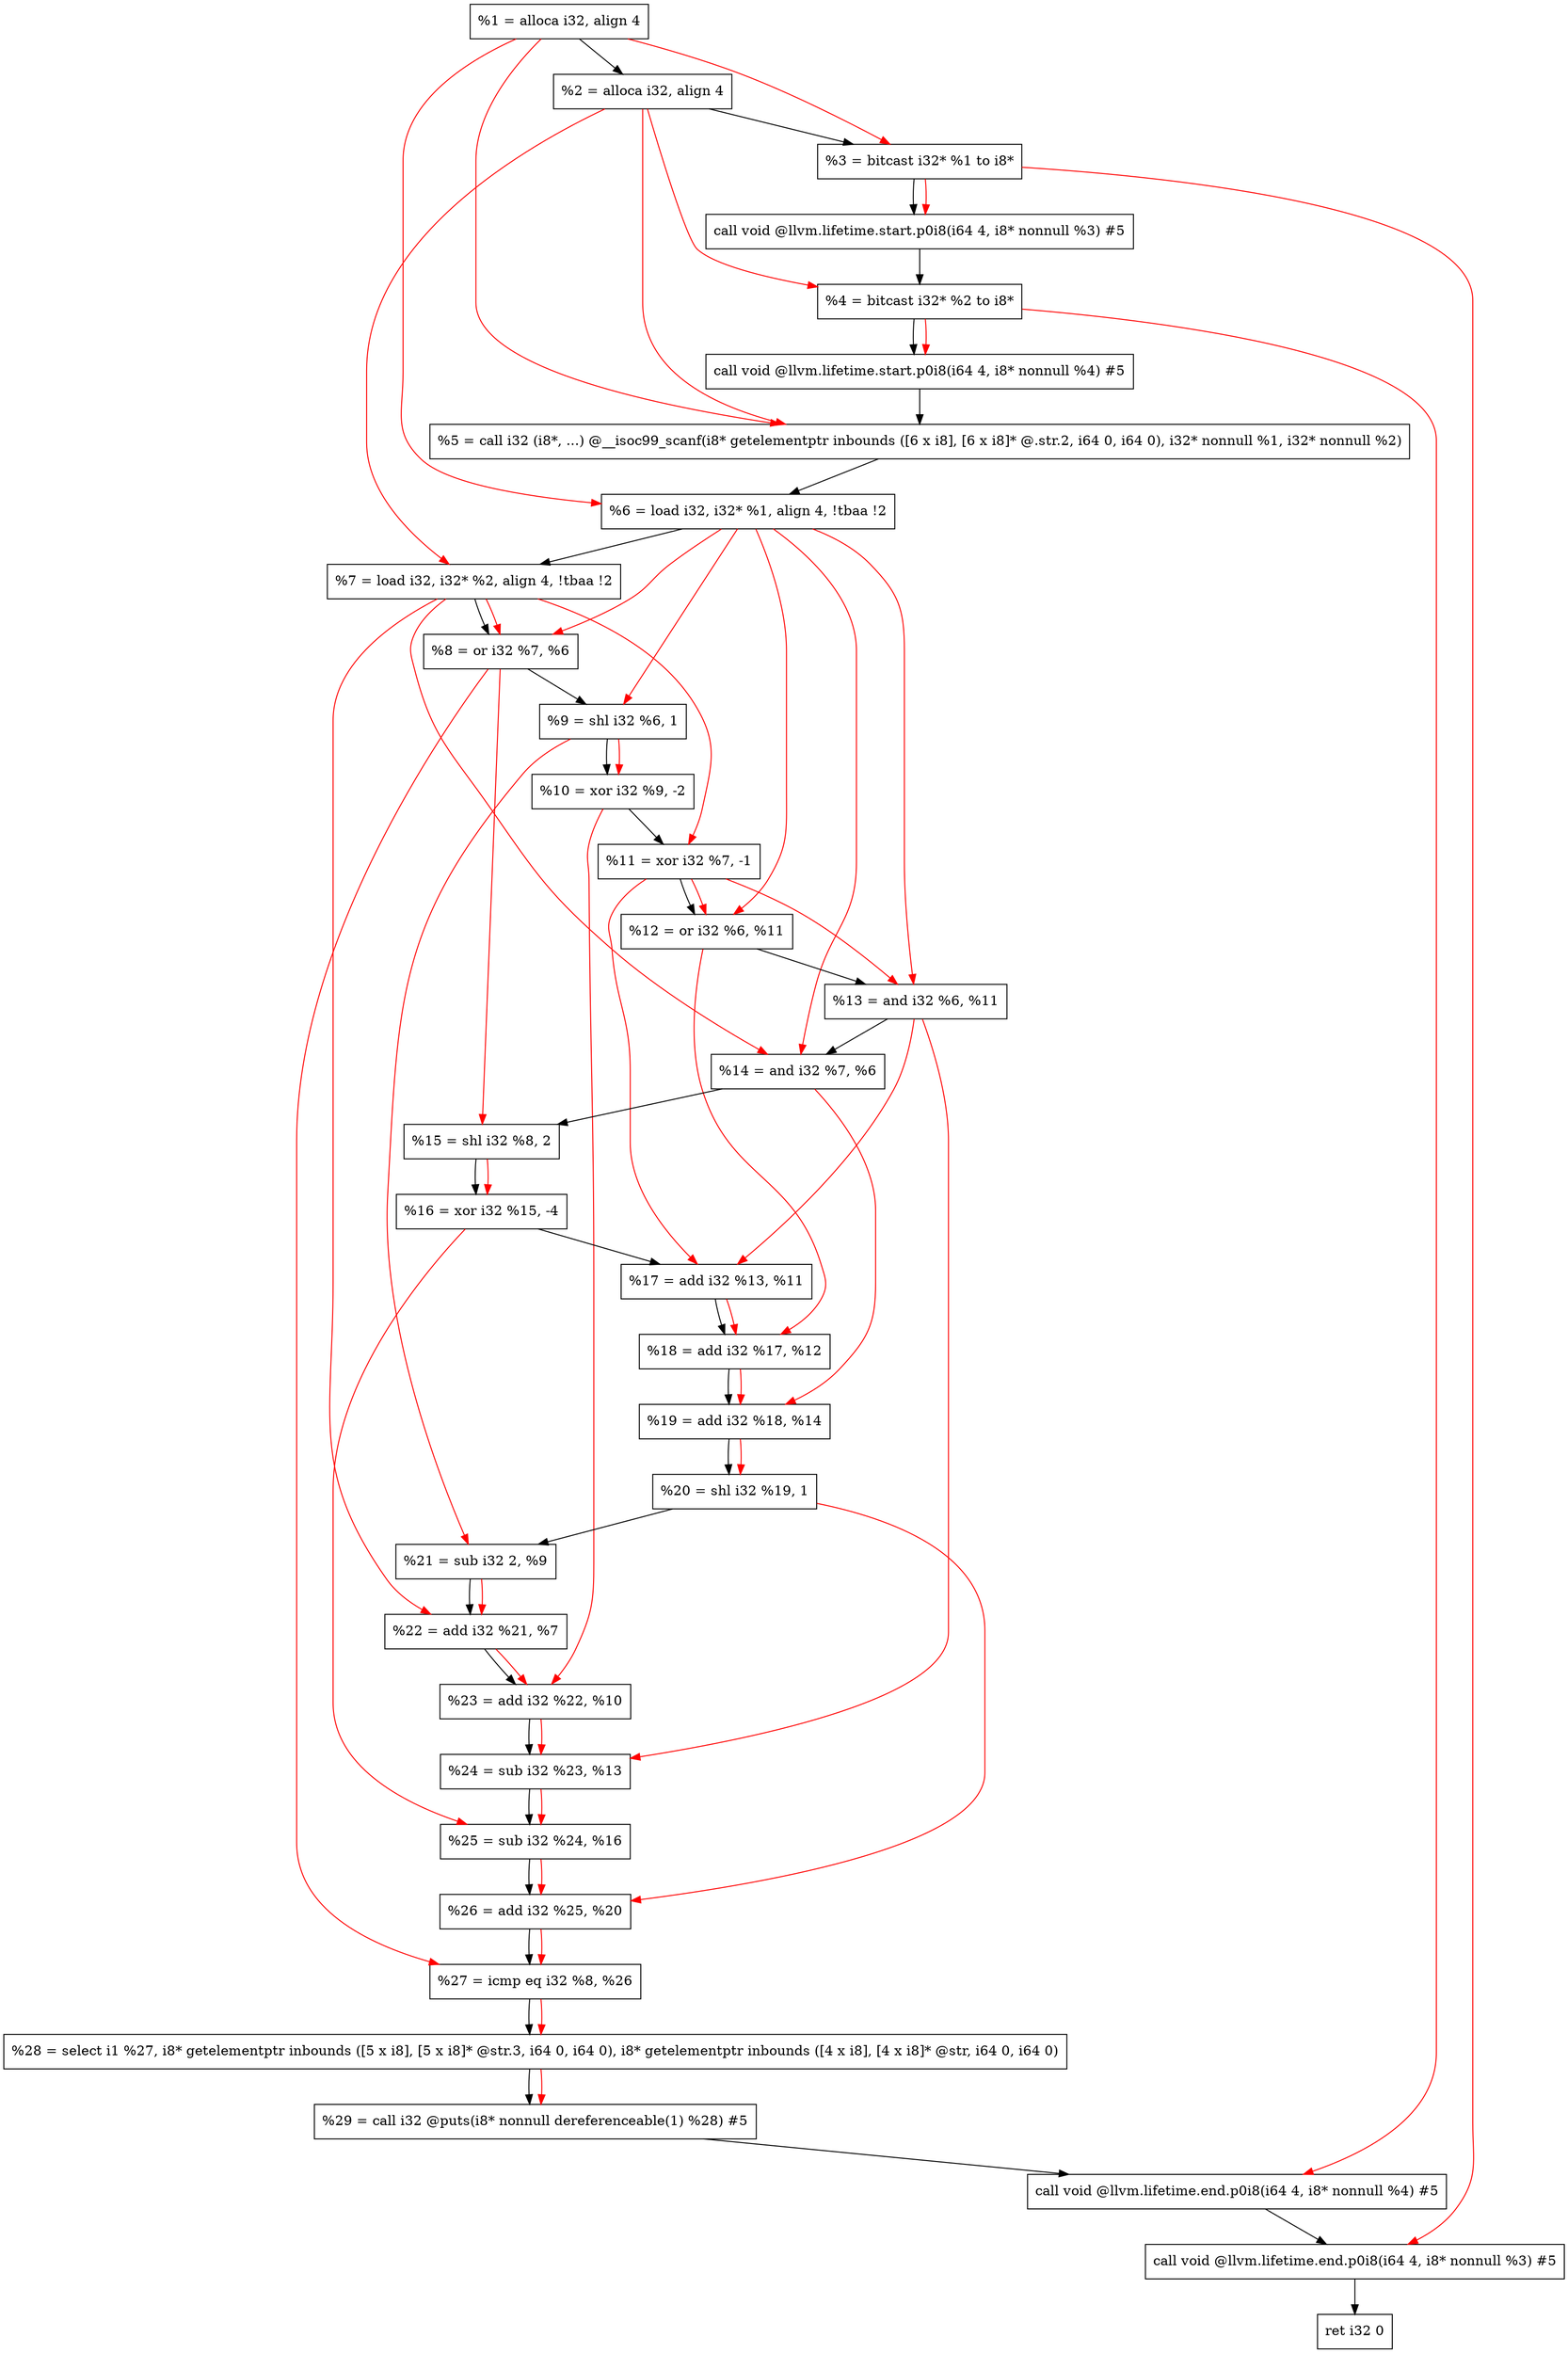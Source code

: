 digraph "DFG for'main' function" {
	Node0x1f7aaa8[shape=record, label="  %1 = alloca i32, align 4"];
	Node0x1f7ab28[shape=record, label="  %2 = alloca i32, align 4"];
	Node0x1f7abb8[shape=record, label="  %3 = bitcast i32* %1 to i8*"];
	Node0x1f7b018[shape=record, label="  call void @llvm.lifetime.start.p0i8(i64 4, i8* nonnull %3) #5"];
	Node0x1f7b0f8[shape=record, label="  %4 = bitcast i32* %2 to i8*"];
	Node0x1f7b218[shape=record, label="  call void @llvm.lifetime.start.p0i8(i64 4, i8* nonnull %4) #5"];
	Node0x1f7b450[shape=record, label="  %5 = call i32 (i8*, ...) @__isoc99_scanf(i8* getelementptr inbounds ([6 x i8], [6 x i8]* @.str.2, i64 0, i64 0), i32* nonnull %1, i32* nonnull %2)"];
	Node0x1f7b508[shape=record, label="  %6 = load i32, i32* %1, align 4, !tbaa !2"];
	Node0x1f7c478[shape=record, label="  %7 = load i32, i32* %2, align 4, !tbaa !2"];
	Node0x1f7cb00[shape=record, label="  %8 = or i32 %7, %6"];
	Node0x1f7cb70[shape=record, label="  %9 = shl i32 %6, 1"];
	Node0x1f7cbe0[shape=record, label="  %10 = xor i32 %9, -2"];
	Node0x1f7cc50[shape=record, label="  %11 = xor i32 %7, -1"];
	Node0x1f7ccc0[shape=record, label="  %12 = or i32 %6, %11"];
	Node0x1f7cd30[shape=record, label="  %13 = and i32 %6, %11"];
	Node0x1f7cda0[shape=record, label="  %14 = and i32 %7, %6"];
	Node0x1f7ce10[shape=record, label="  %15 = shl i32 %8, 2"];
	Node0x1f7ce80[shape=record, label="  %16 = xor i32 %15, -4"];
	Node0x1f7cef0[shape=record, label="  %17 = add i32 %13, %11"];
	Node0x1f7cf60[shape=record, label="  %18 = add i32 %17, %12"];
	Node0x1f7cfd0[shape=record, label="  %19 = add i32 %18, %14"];
	Node0x1f7d040[shape=record, label="  %20 = shl i32 %19, 1"];
	Node0x1f7d0b0[shape=record, label="  %21 = sub i32 2, %9"];
	Node0x1f7d120[shape=record, label="  %22 = add i32 %21, %7"];
	Node0x1f7d190[shape=record, label="  %23 = add i32 %22, %10"];
	Node0x1f7d200[shape=record, label="  %24 = sub i32 %23, %13"];
	Node0x1f7d270[shape=record, label="  %25 = sub i32 %24, %16"];
	Node0x1f7d2e0[shape=record, label="  %26 = add i32 %25, %20"];
	Node0x1f7d350[shape=record, label="  %27 = icmp eq i32 %8, %26"];
	Node0x1f1b9d8[shape=record, label="  %28 = select i1 %27, i8* getelementptr inbounds ([5 x i8], [5 x i8]* @str.3, i64 0, i64 0), i8* getelementptr inbounds ([4 x i8], [4 x i8]* @str, i64 0, i64 0)"];
	Node0x1f7d3e0[shape=record, label="  %29 = call i32 @puts(i8* nonnull dereferenceable(1) %28) #5"];
	Node0x1f7d638[shape=record, label="  call void @llvm.lifetime.end.p0i8(i64 4, i8* nonnull %4) #5"];
	Node0x1f7d798[shape=record, label="  call void @llvm.lifetime.end.p0i8(i64 4, i8* nonnull %3) #5"];
	Node0x1f7d858[shape=record, label="  ret i32 0"];
	Node0x1f7aaa8 -> Node0x1f7ab28;
	Node0x1f7ab28 -> Node0x1f7abb8;
	Node0x1f7abb8 -> Node0x1f7b018;
	Node0x1f7b018 -> Node0x1f7b0f8;
	Node0x1f7b0f8 -> Node0x1f7b218;
	Node0x1f7b218 -> Node0x1f7b450;
	Node0x1f7b450 -> Node0x1f7b508;
	Node0x1f7b508 -> Node0x1f7c478;
	Node0x1f7c478 -> Node0x1f7cb00;
	Node0x1f7cb00 -> Node0x1f7cb70;
	Node0x1f7cb70 -> Node0x1f7cbe0;
	Node0x1f7cbe0 -> Node0x1f7cc50;
	Node0x1f7cc50 -> Node0x1f7ccc0;
	Node0x1f7ccc0 -> Node0x1f7cd30;
	Node0x1f7cd30 -> Node0x1f7cda0;
	Node0x1f7cda0 -> Node0x1f7ce10;
	Node0x1f7ce10 -> Node0x1f7ce80;
	Node0x1f7ce80 -> Node0x1f7cef0;
	Node0x1f7cef0 -> Node0x1f7cf60;
	Node0x1f7cf60 -> Node0x1f7cfd0;
	Node0x1f7cfd0 -> Node0x1f7d040;
	Node0x1f7d040 -> Node0x1f7d0b0;
	Node0x1f7d0b0 -> Node0x1f7d120;
	Node0x1f7d120 -> Node0x1f7d190;
	Node0x1f7d190 -> Node0x1f7d200;
	Node0x1f7d200 -> Node0x1f7d270;
	Node0x1f7d270 -> Node0x1f7d2e0;
	Node0x1f7d2e0 -> Node0x1f7d350;
	Node0x1f7d350 -> Node0x1f1b9d8;
	Node0x1f1b9d8 -> Node0x1f7d3e0;
	Node0x1f7d3e0 -> Node0x1f7d638;
	Node0x1f7d638 -> Node0x1f7d798;
	Node0x1f7d798 -> Node0x1f7d858;
edge [color=red]
	Node0x1f7aaa8 -> Node0x1f7abb8;
	Node0x1f7abb8 -> Node0x1f7b018;
	Node0x1f7ab28 -> Node0x1f7b0f8;
	Node0x1f7b0f8 -> Node0x1f7b218;
	Node0x1f7aaa8 -> Node0x1f7b450;
	Node0x1f7ab28 -> Node0x1f7b450;
	Node0x1f7aaa8 -> Node0x1f7b508;
	Node0x1f7ab28 -> Node0x1f7c478;
	Node0x1f7c478 -> Node0x1f7cb00;
	Node0x1f7b508 -> Node0x1f7cb00;
	Node0x1f7b508 -> Node0x1f7cb70;
	Node0x1f7cb70 -> Node0x1f7cbe0;
	Node0x1f7c478 -> Node0x1f7cc50;
	Node0x1f7b508 -> Node0x1f7ccc0;
	Node0x1f7cc50 -> Node0x1f7ccc0;
	Node0x1f7b508 -> Node0x1f7cd30;
	Node0x1f7cc50 -> Node0x1f7cd30;
	Node0x1f7c478 -> Node0x1f7cda0;
	Node0x1f7b508 -> Node0x1f7cda0;
	Node0x1f7cb00 -> Node0x1f7ce10;
	Node0x1f7ce10 -> Node0x1f7ce80;
	Node0x1f7cd30 -> Node0x1f7cef0;
	Node0x1f7cc50 -> Node0x1f7cef0;
	Node0x1f7cef0 -> Node0x1f7cf60;
	Node0x1f7ccc0 -> Node0x1f7cf60;
	Node0x1f7cf60 -> Node0x1f7cfd0;
	Node0x1f7cda0 -> Node0x1f7cfd0;
	Node0x1f7cfd0 -> Node0x1f7d040;
	Node0x1f7cb70 -> Node0x1f7d0b0;
	Node0x1f7d0b0 -> Node0x1f7d120;
	Node0x1f7c478 -> Node0x1f7d120;
	Node0x1f7d120 -> Node0x1f7d190;
	Node0x1f7cbe0 -> Node0x1f7d190;
	Node0x1f7d190 -> Node0x1f7d200;
	Node0x1f7cd30 -> Node0x1f7d200;
	Node0x1f7d200 -> Node0x1f7d270;
	Node0x1f7ce80 -> Node0x1f7d270;
	Node0x1f7d270 -> Node0x1f7d2e0;
	Node0x1f7d040 -> Node0x1f7d2e0;
	Node0x1f7cb00 -> Node0x1f7d350;
	Node0x1f7d2e0 -> Node0x1f7d350;
	Node0x1f7d350 -> Node0x1f1b9d8;
	Node0x1f1b9d8 -> Node0x1f7d3e0;
	Node0x1f7b0f8 -> Node0x1f7d638;
	Node0x1f7abb8 -> Node0x1f7d798;
}
